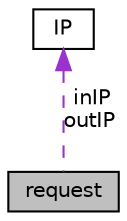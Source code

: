 digraph "request"
{
 // LATEX_PDF_SIZE
  edge [fontname="Helvetica",fontsize="10",labelfontname="Helvetica",labelfontsize="10"];
  node [fontname="Helvetica",fontsize="10",shape=record];
  Node1 [label="request",height=0.2,width=0.4,color="black", fillcolor="grey75", style="filled", fontcolor="black",tooltip="Represents a network request with source and destination IPs and a timestamp."];
  Node2 -> Node1 [dir="back",color="darkorchid3",fontsize="10",style="dashed",label=" inIP\noutIP" ,fontname="Helvetica"];
  Node2 [label="IP",height=0.2,width=0.4,color="black", fillcolor="white", style="filled",URL="$structIP.html",tooltip="Represents an IPv4 address as four integer parts."];
}
